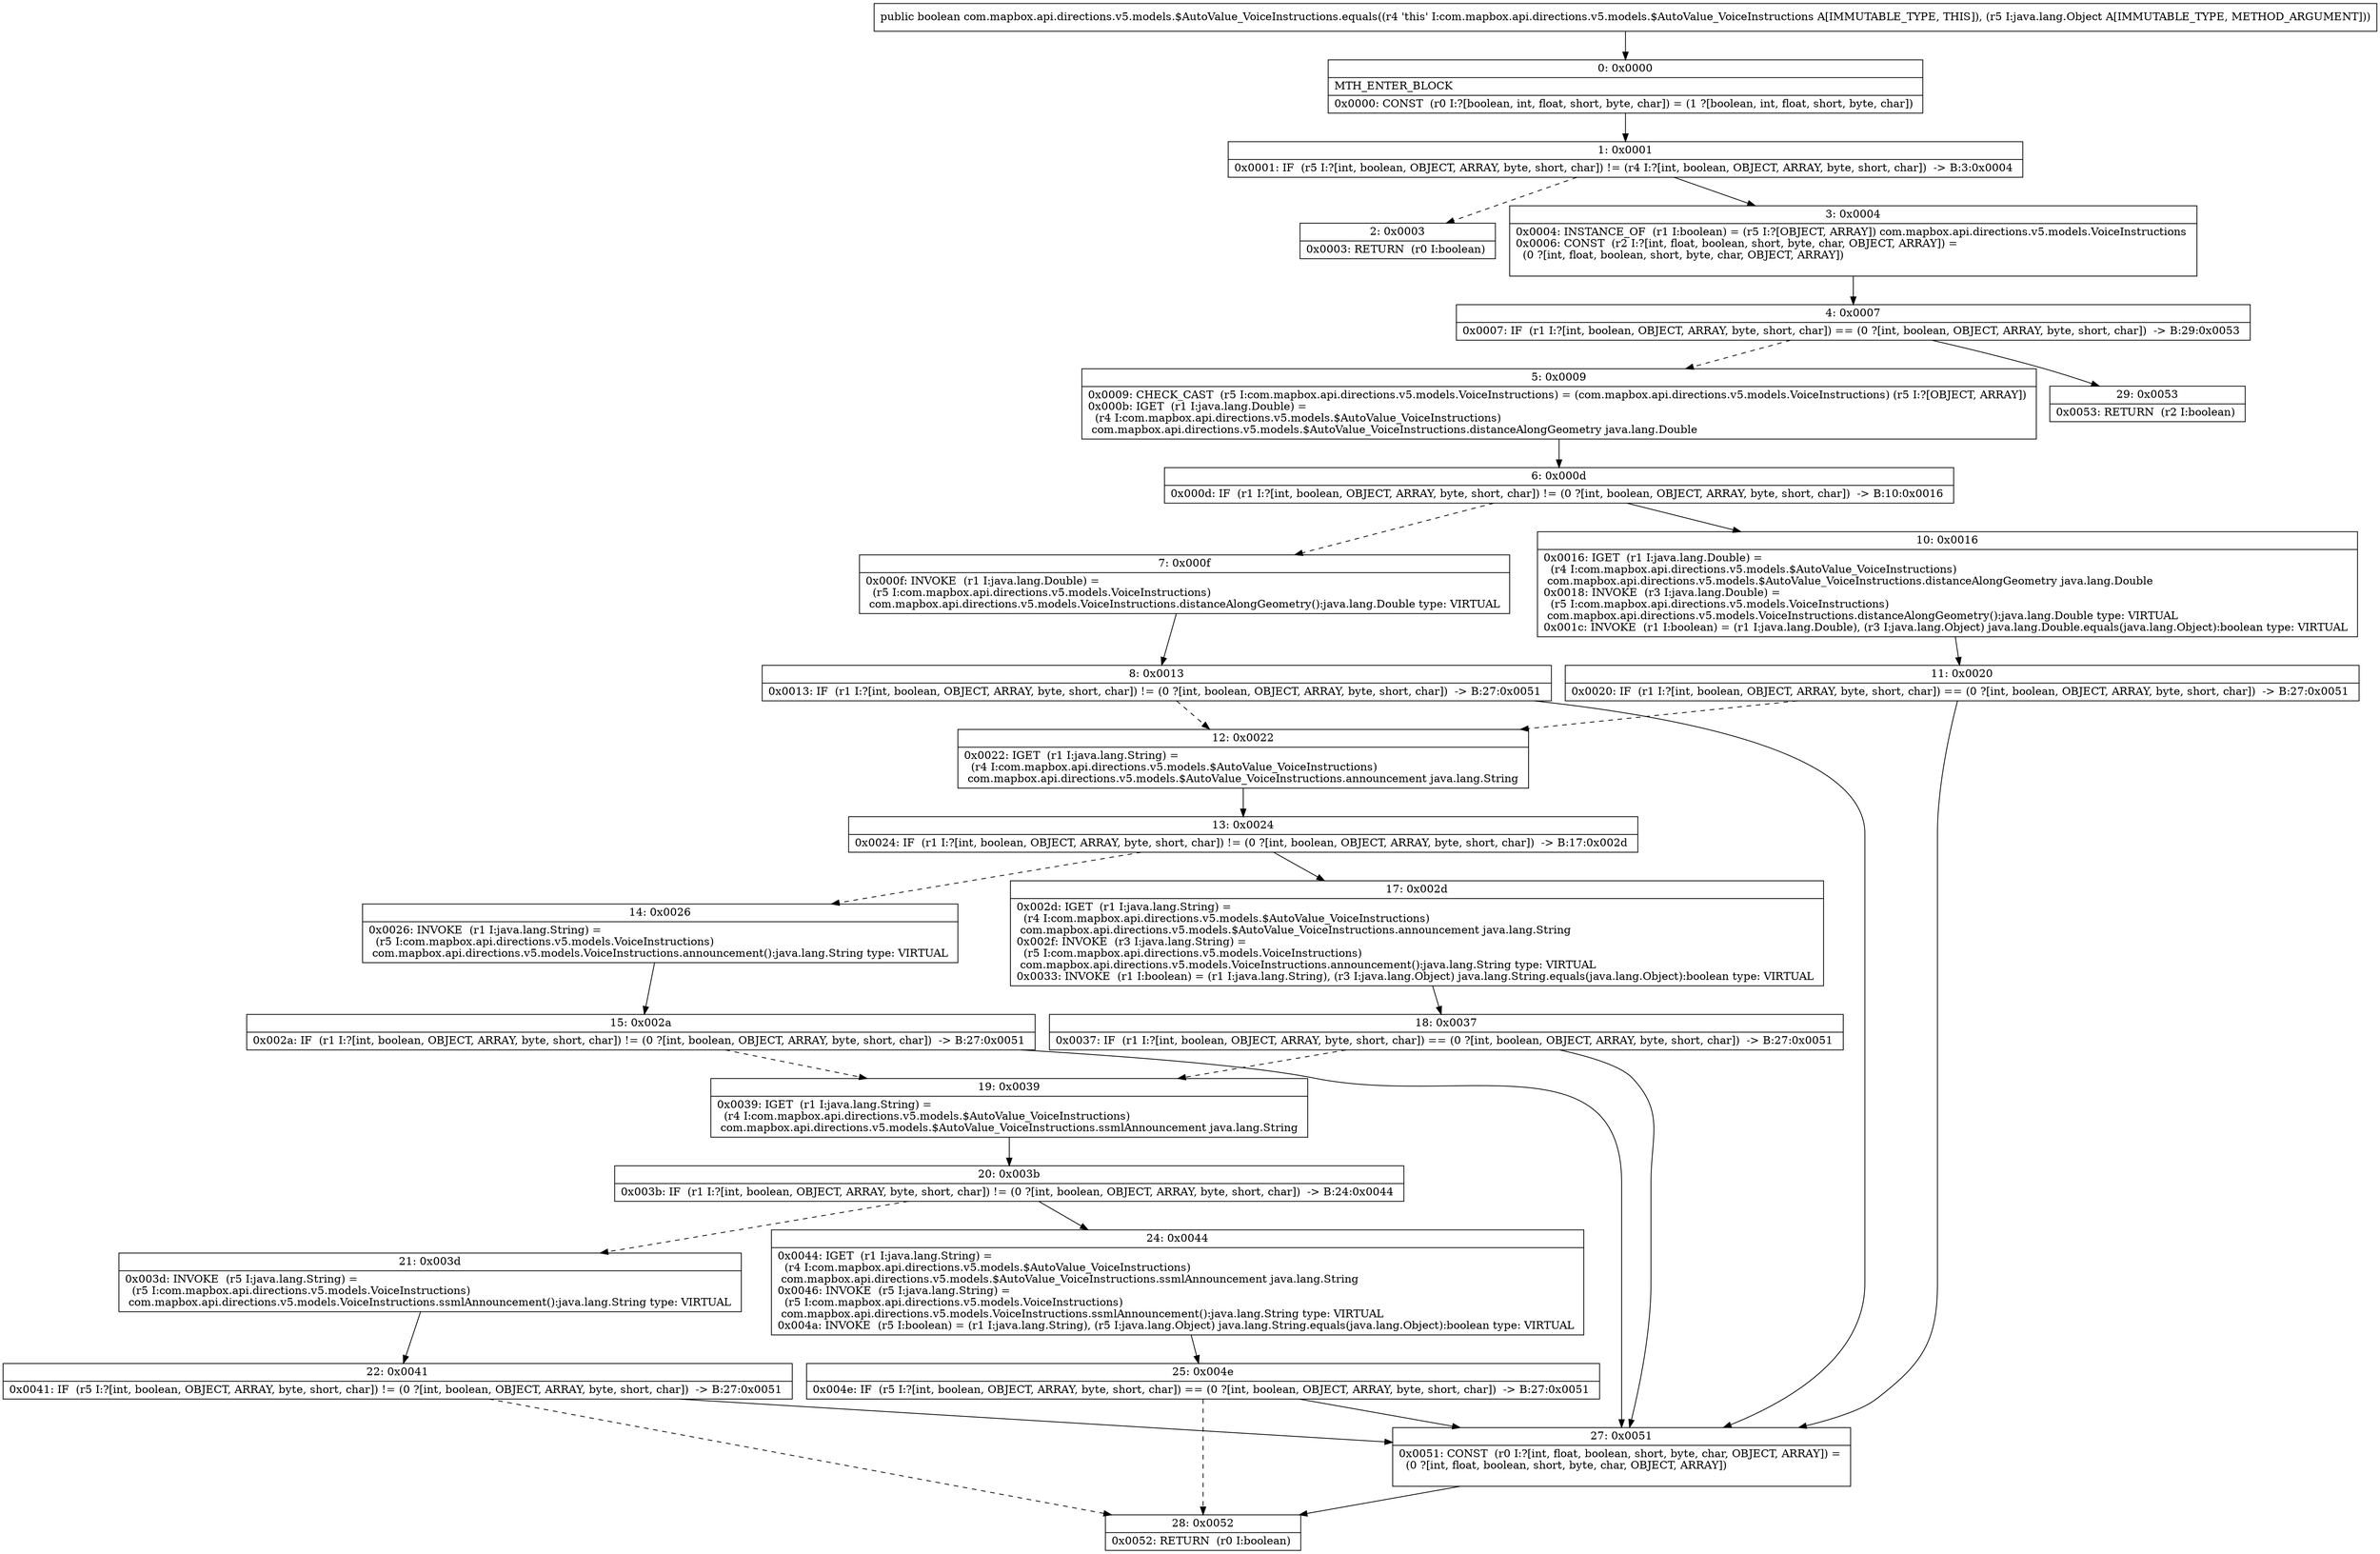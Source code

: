 digraph "CFG forcom.mapbox.api.directions.v5.models.$AutoValue_VoiceInstructions.equals(Ljava\/lang\/Object;)Z" {
Node_0 [shape=record,label="{0\:\ 0x0000|MTH_ENTER_BLOCK\l|0x0000: CONST  (r0 I:?[boolean, int, float, short, byte, char]) = (1 ?[boolean, int, float, short, byte, char]) \l}"];
Node_1 [shape=record,label="{1\:\ 0x0001|0x0001: IF  (r5 I:?[int, boolean, OBJECT, ARRAY, byte, short, char]) != (r4 I:?[int, boolean, OBJECT, ARRAY, byte, short, char])  \-\> B:3:0x0004 \l}"];
Node_2 [shape=record,label="{2\:\ 0x0003|0x0003: RETURN  (r0 I:boolean) \l}"];
Node_3 [shape=record,label="{3\:\ 0x0004|0x0004: INSTANCE_OF  (r1 I:boolean) = (r5 I:?[OBJECT, ARRAY]) com.mapbox.api.directions.v5.models.VoiceInstructions \l0x0006: CONST  (r2 I:?[int, float, boolean, short, byte, char, OBJECT, ARRAY]) = \l  (0 ?[int, float, boolean, short, byte, char, OBJECT, ARRAY])\l \l}"];
Node_4 [shape=record,label="{4\:\ 0x0007|0x0007: IF  (r1 I:?[int, boolean, OBJECT, ARRAY, byte, short, char]) == (0 ?[int, boolean, OBJECT, ARRAY, byte, short, char])  \-\> B:29:0x0053 \l}"];
Node_5 [shape=record,label="{5\:\ 0x0009|0x0009: CHECK_CAST  (r5 I:com.mapbox.api.directions.v5.models.VoiceInstructions) = (com.mapbox.api.directions.v5.models.VoiceInstructions) (r5 I:?[OBJECT, ARRAY]) \l0x000b: IGET  (r1 I:java.lang.Double) = \l  (r4 I:com.mapbox.api.directions.v5.models.$AutoValue_VoiceInstructions)\l com.mapbox.api.directions.v5.models.$AutoValue_VoiceInstructions.distanceAlongGeometry java.lang.Double \l}"];
Node_6 [shape=record,label="{6\:\ 0x000d|0x000d: IF  (r1 I:?[int, boolean, OBJECT, ARRAY, byte, short, char]) != (0 ?[int, boolean, OBJECT, ARRAY, byte, short, char])  \-\> B:10:0x0016 \l}"];
Node_7 [shape=record,label="{7\:\ 0x000f|0x000f: INVOKE  (r1 I:java.lang.Double) = \l  (r5 I:com.mapbox.api.directions.v5.models.VoiceInstructions)\l com.mapbox.api.directions.v5.models.VoiceInstructions.distanceAlongGeometry():java.lang.Double type: VIRTUAL \l}"];
Node_8 [shape=record,label="{8\:\ 0x0013|0x0013: IF  (r1 I:?[int, boolean, OBJECT, ARRAY, byte, short, char]) != (0 ?[int, boolean, OBJECT, ARRAY, byte, short, char])  \-\> B:27:0x0051 \l}"];
Node_10 [shape=record,label="{10\:\ 0x0016|0x0016: IGET  (r1 I:java.lang.Double) = \l  (r4 I:com.mapbox.api.directions.v5.models.$AutoValue_VoiceInstructions)\l com.mapbox.api.directions.v5.models.$AutoValue_VoiceInstructions.distanceAlongGeometry java.lang.Double \l0x0018: INVOKE  (r3 I:java.lang.Double) = \l  (r5 I:com.mapbox.api.directions.v5.models.VoiceInstructions)\l com.mapbox.api.directions.v5.models.VoiceInstructions.distanceAlongGeometry():java.lang.Double type: VIRTUAL \l0x001c: INVOKE  (r1 I:boolean) = (r1 I:java.lang.Double), (r3 I:java.lang.Object) java.lang.Double.equals(java.lang.Object):boolean type: VIRTUAL \l}"];
Node_11 [shape=record,label="{11\:\ 0x0020|0x0020: IF  (r1 I:?[int, boolean, OBJECT, ARRAY, byte, short, char]) == (0 ?[int, boolean, OBJECT, ARRAY, byte, short, char])  \-\> B:27:0x0051 \l}"];
Node_12 [shape=record,label="{12\:\ 0x0022|0x0022: IGET  (r1 I:java.lang.String) = \l  (r4 I:com.mapbox.api.directions.v5.models.$AutoValue_VoiceInstructions)\l com.mapbox.api.directions.v5.models.$AutoValue_VoiceInstructions.announcement java.lang.String \l}"];
Node_13 [shape=record,label="{13\:\ 0x0024|0x0024: IF  (r1 I:?[int, boolean, OBJECT, ARRAY, byte, short, char]) != (0 ?[int, boolean, OBJECT, ARRAY, byte, short, char])  \-\> B:17:0x002d \l}"];
Node_14 [shape=record,label="{14\:\ 0x0026|0x0026: INVOKE  (r1 I:java.lang.String) = \l  (r5 I:com.mapbox.api.directions.v5.models.VoiceInstructions)\l com.mapbox.api.directions.v5.models.VoiceInstructions.announcement():java.lang.String type: VIRTUAL \l}"];
Node_15 [shape=record,label="{15\:\ 0x002a|0x002a: IF  (r1 I:?[int, boolean, OBJECT, ARRAY, byte, short, char]) != (0 ?[int, boolean, OBJECT, ARRAY, byte, short, char])  \-\> B:27:0x0051 \l}"];
Node_17 [shape=record,label="{17\:\ 0x002d|0x002d: IGET  (r1 I:java.lang.String) = \l  (r4 I:com.mapbox.api.directions.v5.models.$AutoValue_VoiceInstructions)\l com.mapbox.api.directions.v5.models.$AutoValue_VoiceInstructions.announcement java.lang.String \l0x002f: INVOKE  (r3 I:java.lang.String) = \l  (r5 I:com.mapbox.api.directions.v5.models.VoiceInstructions)\l com.mapbox.api.directions.v5.models.VoiceInstructions.announcement():java.lang.String type: VIRTUAL \l0x0033: INVOKE  (r1 I:boolean) = (r1 I:java.lang.String), (r3 I:java.lang.Object) java.lang.String.equals(java.lang.Object):boolean type: VIRTUAL \l}"];
Node_18 [shape=record,label="{18\:\ 0x0037|0x0037: IF  (r1 I:?[int, boolean, OBJECT, ARRAY, byte, short, char]) == (0 ?[int, boolean, OBJECT, ARRAY, byte, short, char])  \-\> B:27:0x0051 \l}"];
Node_19 [shape=record,label="{19\:\ 0x0039|0x0039: IGET  (r1 I:java.lang.String) = \l  (r4 I:com.mapbox.api.directions.v5.models.$AutoValue_VoiceInstructions)\l com.mapbox.api.directions.v5.models.$AutoValue_VoiceInstructions.ssmlAnnouncement java.lang.String \l}"];
Node_20 [shape=record,label="{20\:\ 0x003b|0x003b: IF  (r1 I:?[int, boolean, OBJECT, ARRAY, byte, short, char]) != (0 ?[int, boolean, OBJECT, ARRAY, byte, short, char])  \-\> B:24:0x0044 \l}"];
Node_21 [shape=record,label="{21\:\ 0x003d|0x003d: INVOKE  (r5 I:java.lang.String) = \l  (r5 I:com.mapbox.api.directions.v5.models.VoiceInstructions)\l com.mapbox.api.directions.v5.models.VoiceInstructions.ssmlAnnouncement():java.lang.String type: VIRTUAL \l}"];
Node_22 [shape=record,label="{22\:\ 0x0041|0x0041: IF  (r5 I:?[int, boolean, OBJECT, ARRAY, byte, short, char]) != (0 ?[int, boolean, OBJECT, ARRAY, byte, short, char])  \-\> B:27:0x0051 \l}"];
Node_24 [shape=record,label="{24\:\ 0x0044|0x0044: IGET  (r1 I:java.lang.String) = \l  (r4 I:com.mapbox.api.directions.v5.models.$AutoValue_VoiceInstructions)\l com.mapbox.api.directions.v5.models.$AutoValue_VoiceInstructions.ssmlAnnouncement java.lang.String \l0x0046: INVOKE  (r5 I:java.lang.String) = \l  (r5 I:com.mapbox.api.directions.v5.models.VoiceInstructions)\l com.mapbox.api.directions.v5.models.VoiceInstructions.ssmlAnnouncement():java.lang.String type: VIRTUAL \l0x004a: INVOKE  (r5 I:boolean) = (r1 I:java.lang.String), (r5 I:java.lang.Object) java.lang.String.equals(java.lang.Object):boolean type: VIRTUAL \l}"];
Node_25 [shape=record,label="{25\:\ 0x004e|0x004e: IF  (r5 I:?[int, boolean, OBJECT, ARRAY, byte, short, char]) == (0 ?[int, boolean, OBJECT, ARRAY, byte, short, char])  \-\> B:27:0x0051 \l}"];
Node_27 [shape=record,label="{27\:\ 0x0051|0x0051: CONST  (r0 I:?[int, float, boolean, short, byte, char, OBJECT, ARRAY]) = \l  (0 ?[int, float, boolean, short, byte, char, OBJECT, ARRAY])\l \l}"];
Node_28 [shape=record,label="{28\:\ 0x0052|0x0052: RETURN  (r0 I:boolean) \l}"];
Node_29 [shape=record,label="{29\:\ 0x0053|0x0053: RETURN  (r2 I:boolean) \l}"];
MethodNode[shape=record,label="{public boolean com.mapbox.api.directions.v5.models.$AutoValue_VoiceInstructions.equals((r4 'this' I:com.mapbox.api.directions.v5.models.$AutoValue_VoiceInstructions A[IMMUTABLE_TYPE, THIS]), (r5 I:java.lang.Object A[IMMUTABLE_TYPE, METHOD_ARGUMENT])) }"];
MethodNode -> Node_0;
Node_0 -> Node_1;
Node_1 -> Node_2[style=dashed];
Node_1 -> Node_3;
Node_3 -> Node_4;
Node_4 -> Node_5[style=dashed];
Node_4 -> Node_29;
Node_5 -> Node_6;
Node_6 -> Node_7[style=dashed];
Node_6 -> Node_10;
Node_7 -> Node_8;
Node_8 -> Node_27;
Node_8 -> Node_12[style=dashed];
Node_10 -> Node_11;
Node_11 -> Node_12[style=dashed];
Node_11 -> Node_27;
Node_12 -> Node_13;
Node_13 -> Node_14[style=dashed];
Node_13 -> Node_17;
Node_14 -> Node_15;
Node_15 -> Node_27;
Node_15 -> Node_19[style=dashed];
Node_17 -> Node_18;
Node_18 -> Node_19[style=dashed];
Node_18 -> Node_27;
Node_19 -> Node_20;
Node_20 -> Node_21[style=dashed];
Node_20 -> Node_24;
Node_21 -> Node_22;
Node_22 -> Node_27;
Node_22 -> Node_28[style=dashed];
Node_24 -> Node_25;
Node_25 -> Node_27;
Node_25 -> Node_28[style=dashed];
Node_27 -> Node_28;
}

